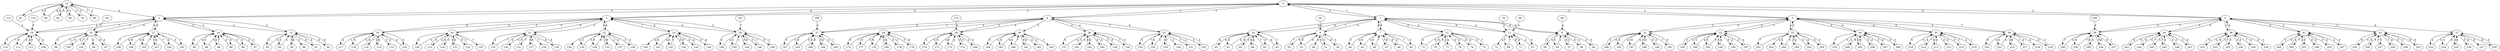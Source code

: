strict digraph "" {
	0 -> 1	[label=7];
	0 -> 2	[label=4];
	0 -> 3	[label=5];
	0 -> 4	[label=2];
	0 -> 5	[label=3];
	0 -> 6	[label=6];
	1 -> 0	[label=3];
	1 -> 7	[label=8];
	1 -> 8	[label=4];
	1 -> 9	[label=9];
	1 -> 10	[label=6];
	1 -> 11	[label=4];
	1 -> 12	[label=5];
	2 -> 0	[label=3];
	2 -> 14	[label=3];
	2 -> 15	[label=5];
	2 -> 16	[label=5];
	2 -> 17	[label=6];
	2 -> 18	[label=7];
	3 -> 0	[label=5];
	3 -> 19	[label=4];
	3 -> 20	[label=5];
	3 -> 21	[label=3];
	3 -> 22	[label=4];
	3 -> 23	[label=8];
	3 -> 24	[label=5];
	4 -> 0	[label=3];
	4 -> 25	[label=6];
	4 -> 26	[label=3];
	4 -> 27	[label=2];
	4 -> 28	[label=4];
	4 -> 29	[label=5];
	4 -> 30	[label=5];
	5 -> 0	[label=5];
	5 -> 31	[label=3];
	5 -> 32	[label=6];
	5 -> 33	[label=4];
	5 -> 34	[label=5];
	5 -> 35	[label=4];
	5 -> 36	[label=4];
	6 -> 0	[label=3];
	6 -> 37	[label=8];
	6 -> 38	[label=3];
	6 -> 39	[label=5];
	6 -> 40	[label=4];
	6 -> 41	[label=5];
	6 -> 42	[label=7];
	7 -> 1	[label=6];
	7 -> 43	[label=6];
	7 -> 44	[label=3];
	7 -> 45	[label=5];
	7 -> 46	[label=5];
	7 -> 47	[label=7];
	7 -> 48	[label=6];
	8 -> 1	[label=7];
	8 -> 49	[label=8];
	8 -> 50	[label=6];
	8 -> 51	[label=5];
	8 -> 52	[label=6];
	8 -> 53	[label=8];
	9 -> 1	[label=8];
	9 -> 55	[label=5];
	9 -> 56	[label=6];
	9 -> 57	[label=3];
	9 -> 59	[label=4];
	9 -> 60	[label=4];
	10 -> 1	[label=4];
	10 -> 61	[label=4];
	10 -> 62	[label=5];
	10 -> 63	[label=7];
	10 -> 64	[label=5];
	10 -> 65	[label=8];
	10 -> 66	[label=6];
	11 -> 1	[label=6];
	11 -> 67	[label=6];
	11 -> 69	[label=7];
	11 -> 71	[label=6];
	11 -> 72	[label=4];
	12 -> 1	[label=5];
	12 -> 73	[label=5];
	12 -> 74	[label=8];
	12 -> 75	[label=5];
	12 -> 76	[label=5];
	12 -> 77	[label=4];
	12 -> 78	[label=5];
	13 -> 2	[label=5];
	13 -> 79	[label=3];
	13 -> 80	[label=7];
	13 -> 81	[label=9];
	13 -> 82	[label=5];
	13 -> 83	[label=3];
	13 -> 84	[label=3];
	14 -> 2	[label=3];
	14 -> 85	[label=6];
	14 -> 86	[label=3];
	14 -> 87	[label=2];
	14 -> 88	[label=6];
	14 -> 89	[label=4];
	14 -> 90	[label=5];
	15 -> 2	[label=3];
	15 -> 91	[label=5];
	15 -> 92	[label=5];
	15 -> 93	[label=5];
	15 -> 94	[label=4];
	15 -> 95	[label=5];
	15 -> 96	[label=5];
	16 -> 2	[label=5];
	16 -> 97	[label=8];
	16 -> 98	[label=5];
	16 -> 99	[label=6];
	16 -> 100	[label=4];
	16 -> 102	[label=7];
	17 -> 2	[label=6];
	17 -> 103	[label=8];
	17 -> 104	[label=5];
	17 -> 105	[label=7];
	17 -> 106	[label=6];
	17 -> 107	[label=3];
	17 -> 108	[label=7];
	18 -> 2	[label=4];
	18 -> 109	[label=5];
	18 -> 110	[label=5];
	18 -> 111	[label=6];
	18 -> 112	[label=4];
	19 -> 3	[label=8];
	19 -> 115	[label=2];
	19 -> 116	[label=7];
	19 -> 117	[label=4];
	19 -> 118	[label=6];
	19 -> 119	[label=2];
	19 -> 120	[label=6];
	20 -> 3	[label=3];
	20 -> 121	[label=8];
	20 -> 122	[label=5];
	20 -> 123	[label=4];
	20 -> 124	[label=3];
	20 -> 125	[label=7];
	20 -> 126	[label=4];
	21 -> 3	[label=6];
	21 -> 127	[label=6];
	21 -> 128	[label=7];
	21 -> 129	[label=6];
	21 -> 130	[label=5];
	21 -> 131	[label=7];
	21 -> 132	[label=4];
	22 -> 3	[label=6];
	22 -> 133	[label=6];
	22 -> 134	[label=4];
	22 -> 135	[label=3];
	22 -> 136	[label=9];
	22 -> 137	[label=2];
	22 -> 138	[label=3];
	23 -> 3	[label=7];
	23 -> 139	[label=5];
	23 -> 140	[label=4];
	23 -> 141	[label=6];
	23 -> 142	[label=4];
	23 -> 143	[label=4];
	23 -> 144	[label=6];
	24 -> 3	[label=4];
	24 -> 145	[label=3];
	24 -> 146	[label=5];
	24 -> 148	[label=8];
	24 -> 149	[label=6];
	24 -> 150	[label=3];
	25 -> 4	[label=7];
	25 -> 151	[label=7];
	25 -> 152	[label=5];
	25 -> 153	[label=5];
	25 -> 154	[label=4];
	25 -> 155	[label=4];
	25 -> 156	[label=3];
	26 -> 4	[label=4];
	26 -> 157	[label=6];
	26 -> 158	[label=5];
	26 -> 159	[label=7];
	26 -> 160	[label=8];
	26 -> 161	[label=4];
	26 -> 162	[label=6];
	27 -> 4	[label=5];
	27 -> 163	[label=6];
	27 -> 164	[label=5];
	27 -> 165	[label=5];
	27 -> 166	[label=8];
	27 -> 167	[label=5];
	28 -> 4	[label=3];
	28 -> 169	[label=4];
	28 -> 170	[label=2];
	28 -> 171	[label=5];
	28 -> 173	[label=6];
	28 -> 174	[label=6];
	29 -> 175	[label=6];
	29 -> 176	[label=9];
	29 -> 177	[label=5];
	29 -> 178	[label=5];
	29 -> 179	[label=5];
	29 -> 180	[label=4];
	30 -> 181	[label=5];
	30 -> 182	[label=4];
	30 -> 183	[label=5];
	30 -> 184	[label=6];
	30 -> 185	[label=4];
	30 -> 186	[label=4];
	31 -> 5	[label=4];
	31 -> 187	[label=10];
	31 -> 188	[label=3];
	31 -> 189	[label=6];
	31 -> 190	[label=5];
	31 -> 191	[label=7];
	31 -> 192	[label=4];
	32 -> 5	[label=3];
	32 -> 193	[label=5];
	32 -> 194	[label=5];
	32 -> 195	[label=3];
	32 -> 196	[label=6];
	32 -> 197	[label=5];
	32 -> 198	[label=3];
	33 -> 5	[label=3];
	33 -> 199	[label=3];
	33 -> 200	[label=6];
	33 -> 201	[label=7];
	33 -> 202	[label=6];
	33 -> 203	[label=5];
	33 -> 204	[label=4];
	34 -> 5	[label=6];
	34 -> 205	[label=6];
	34 -> 206	[label=5];
	34 -> 207	[label=5];
	34 -> 208	[label=6];
	34 -> 209	[label=6];
	34 -> 210	[label=7];
	35 -> 5	[label=6];
	35 -> 211	[label=6];
	35 -> 212	[label=5];
	35 -> 213	[label=4];
	35 -> 214	[label=7];
	35 -> 215	[label=5];
	35 -> 216	[label=5];
	36 -> 5	[label=7];
	36 -> 217	[label=1];
	36 -> 218	[label=4];
	36 -> 219	[label=6];
	36 -> 220	[label=9];
	36 -> 221	[label=5];
	36 -> 222	[label=4];
	37 -> 223	[label=4];
	37 -> 224	[label=1];
	37 -> 225	[label=4];
	37 -> 226	[label=3];
	37 -> 227	[label=6];
	37 -> 228	[label=6];
	38 -> 6	[label=6];
	38 -> 229	[label=6];
	38 -> 230	[label=5];
	38 -> 231	[label=5];
	38 -> 232	[label=3];
	38 -> 233	[label=5];
	38 -> 234	[label=7];
	39 -> 6	[label=5];
	39 -> 235	[label=5];
	39 -> 236	[label=5];
	39 -> 237	[label=6];
	39 -> 238	[label=4];
	39 -> 240	[label=7];
	40 -> 6	[label=5];
	40 -> 241	[label=5];
	40 -> 242	[label=7];
	40 -> 243	[label=5];
	40 -> 244	[label=4];
	40 -> 245	[label=5];
	40 -> 246	[label=5];
	41 -> 6	[label=2];
	41 -> 247	[label=3];
	41 -> 248	[label=6];
	41 -> 249	[label=6];
	41 -> 250	[label=7];
	41 -> 251	[label=3];
	41 -> 252	[label=5];
	42 -> 6	[label=2];
	42 -> 253	[label=8];
	42 -> 254	[label=7];
	42 -> 255	[label=5];
	42 -> 256	[label=5];
	42 -> 257	[label=5];
	42 -> 258	[label=5];
	43 -> 7	[label=2];
	44 -> 7	[label=4];
	45 -> 7	[label=7];
	46 -> 7	[label=7];
	47 -> 7	[label=6];
	48 -> 7	[label=5];
	50 -> 8	[label=5];
	51 -> 8	[label=5];
	52 -> 8	[label=6];
	53 -> 8	[label=7];
	54 -> 8	[label=4];
	55 -> 9	[label=2];
	56 -> 9	[label=3];
	57 -> 9	[label=5];
	58 -> 9	[label=4];
	59 -> 9	[label=2];
	60 -> 9	[label=5];
	61 -> 10	[label=6];
	62 -> 10	[label=7];
	63 -> 10	[label=9];
	64 -> 10	[label=8];
	65 -> 10	[label=4];
	66 -> 10	[label=4];
	67 -> 11	[label=4];
	68 -> 11	[label=4];
	69 -> 11	[label=7];
	70 -> 11	[label=2];
	71 -> 11	[label=8];
	73 -> 12	[label=5];
	74 -> 12	[label=4];
	75 -> 12	[label=7];
	76 -> 12	[label=4];
	77 -> 12	[label=2];
	78 -> 12	[label=4];
	79 -> 13	[label=5];
	80 -> 13	[label=3];
	81 -> 13	[label=3];
	82 -> 13	[label=6];
	83 -> 13	[label=5];
	84 -> 13	[label=8];
	85 -> 14	[label=4];
	86 -> 14	[label=7];
	87 -> 14	[label=3];
	88 -> 14	[label=3];
	89 -> 14	[label=5];
	90 -> 14	[label=5];
	91 -> 15	[label=4];
	92 -> 15	[label=6];
	93 -> 15	[label=2];
	94 -> 15	[label=4];
	95 -> 15	[label=6];
	97 -> 16	[label=4];
	98 -> 16	[label=5];
	100 -> 16	[label=3];
	101 -> 16	[label=3];
	102 -> 16	[label=7];
	103 -> 17	[label=7];
	104 -> 17	[label=7];
	105 -> 17	[label=5];
	106 -> 17	[label=6];
	107 -> 17	[label=4];
	108 -> 17	[label=4];
	109 -> 18	[label=4];
	110 -> 18	[label=7];
	111 -> 18	[label=5];
	112 -> 18	[label=3];
	113 -> 18	[label=4];
	114 -> 18	[label=5];
	115 -> 19	[label=5];
	116 -> 19	[label=6];
	117 -> 19	[label=1];
	118 -> 19	[label=6];
	119 -> 19	[label=6];
	120 -> 19	[label=6];
	121 -> 20	[label=5];
	122 -> 20	[label=7];
	123 -> 20	[label=5];
	124 -> 20	[label=4];
	126 -> 20	[label=2];
	127 -> 21	[label=5];
	129 -> 21	[label=6];
	130 -> 21	[label=4];
	131 -> 21	[label=5];
	132 -> 21	[label=7];
	133 -> 22	[label=3];
	135 -> 22	[label=5];
	136 -> 22	[label=6];
	137 -> 22	[label=3];
	138 -> 22	[label=3];
	139 -> 23	[label=6];
	141 -> 23	[label=4];
	142 -> 23	[label=5];
	143 -> 23	[label=4];
	144 -> 23	[label=6];
	145 -> 24	[label=8];
	146 -> 24	[label=7];
	147 -> 24	[label=7];
	148 -> 24	[label=3];
	149 -> 24	[label=4];
	150 -> 24	[label=3];
	151 -> 25	[label=2];
	152 -> 25	[label=3];
	153 -> 25	[label=7];
	154 -> 25	[label=2];
	155 -> 25	[label=7];
	157 -> 26	[label=4];
	158 -> 26	[label=5];
	159 -> 26	[label=3];
	160 -> 26	[label=4];
	161 -> 26	[label=3];
	162 -> 26	[label=6];
	163 -> 27	[label=5];
	164 -> 27	[label=5];
	165 -> 27	[label=7];
	166 -> 27	[label=6];
	167 -> 27	[label=3];
	168 -> 27	[label=6];
	169 -> 28	[label=5];
	170 -> 28	[label=6];
	171 -> 28	[label=4];
	172 -> 28	[label=4];
	173 -> 28	[label=4];
	174 -> 28	[label=3];
	175 -> 29	[label=7];
	176 -> 29	[label=7];
	177 -> 29	[label=5];
	178 -> 29	[label=5];
	179 -> 29	[label=6];
	180 -> 29	[label=2];
	181 -> 30	[label=4];
	182 -> 30	[label=3];
	184 -> 30	[label=5];
	185 -> 30	[label=6];
	186 -> 30	[label=7];
	187 -> 31	[label=4];
	188 -> 31	[label=5];
	189 -> 31	[label=3];
	190 -> 31	[label=3];
	191 -> 31	[label=8];
	192 -> 31	[label=4];
	193 -> 32	[label=5];
	194 -> 32	[label=4];
	195 -> 32	[label=3];
	196 -> 32	[label=4];
	197 -> 32	[label=4];
	198 -> 32	[label=4];
	199 -> 33	[label=4];
	200 -> 33	[label=5];
	201 -> 33	[label=7];
	202 -> 33	[label=5];
	204 -> 33	[label=5];
	205 -> 34	[label=6];
	206 -> 34	[label=3];
	207 -> 34	[label=8];
	208 -> 34	[label=1];
	209 -> 34	[label=3];
	210 -> 34	[label=5];
	211 -> 35	[label=3];
	212 -> 35	[label=5];
	213 -> 35	[label=7];
	214 -> 35	[label=4];
	215 -> 35	[label=1];
	216 -> 35	[label=5];
	217 -> 36	[label=4];
	219 -> 36	[label=5];
	220 -> 36	[label=4];
	221 -> 36	[label=4];
	222 -> 36	[label=6];
	223 -> 37	[label=3];
	224 -> 37	[label=6];
	225 -> 37	[label=4];
	226 -> 37	[label=4];
	228 -> 37	[label=5];
	229 -> 38	[label=3];
	230 -> 38	[label=4];
	231 -> 38	[label=6];
	232 -> 38	[label=6];
	233 -> 38	[label=7];
	234 -> 38	[label=5];
	235 -> 39	[label=7];
	236 -> 39	[label=8];
	237 -> 39	[label=7];
	238 -> 39	[label=6];
	239 -> 39	[label=6];
	240 -> 39	[label=4];
	241 -> 40	[label=8];
	242 -> 40	[label=4];
	243 -> 40	[label=6];
	244 -> 40	[label=4];
	245 -> 40	[label=7];
	246 -> 40	[label=3];
	247 -> 41	[label=8];
	248 -> 41	[label=5];
	249 -> 41	[label=5];
	250 -> 41	[label=4];
	251 -> 41	[label=2];
	252 -> 41	[label=2];
	253 -> 42	[label=6];
	254 -> 42	[label=4];
	255 -> 42	[label=8];
	256 -> 42	[label=4];
	257 -> 42	[label=7];
	258 -> 42	[label=7];
}

